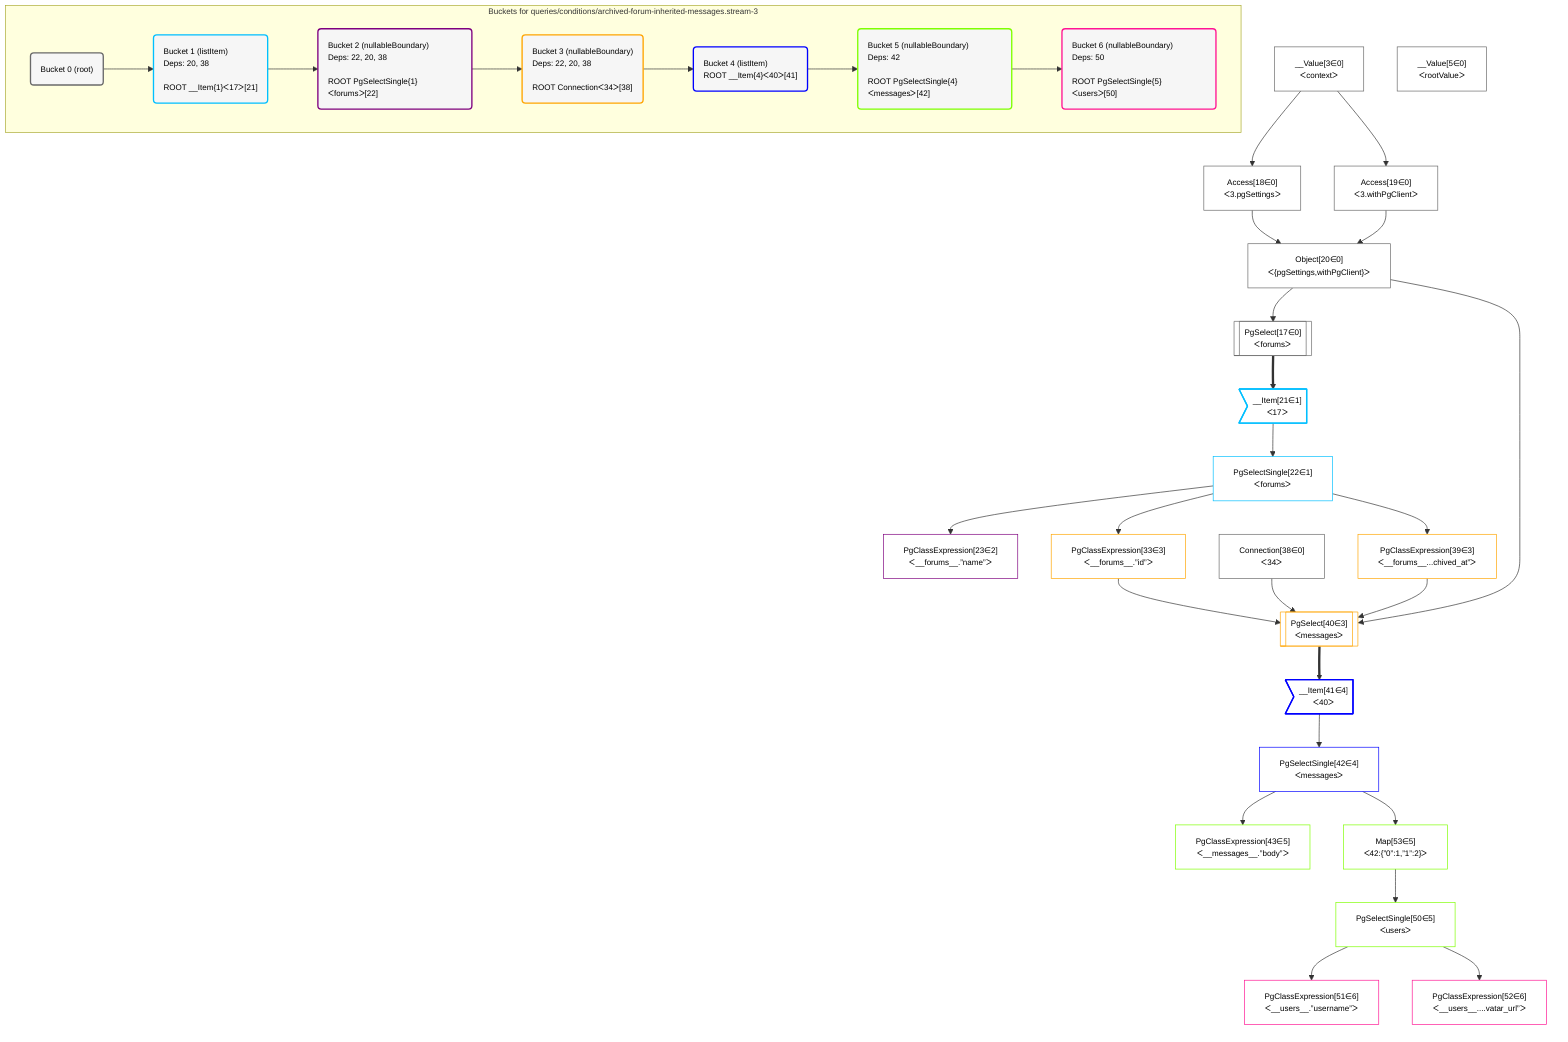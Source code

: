 %%{init: {'themeVariables': { 'fontSize': '12px'}}}%%
graph TD
    classDef path fill:#eee,stroke:#000,color:#000
    classDef plan fill:#fff,stroke-width:1px,color:#000
    classDef itemplan fill:#fff,stroke-width:2px,color:#000
    classDef sideeffectplan fill:#f00,stroke-width:2px,color:#000
    classDef bucket fill:#f6f6f6,color:#000,stroke-width:2px,text-align:left


    %% define steps
    __Value3["__Value[3∈0]<br />ᐸcontextᐳ"]:::plan
    __Value5["__Value[5∈0]<br />ᐸrootValueᐳ"]:::plan
    Access18["Access[18∈0]<br />ᐸ3.pgSettingsᐳ"]:::plan
    Access19["Access[19∈0]<br />ᐸ3.withPgClientᐳ"]:::plan
    Object20["Object[20∈0]<br />ᐸ{pgSettings,withPgClient}ᐳ"]:::plan
    PgSelect17[["PgSelect[17∈0]<br />ᐸforumsᐳ"]]:::plan
    __Item21>"__Item[21∈1]<br />ᐸ17ᐳ"]:::itemplan
    PgSelectSingle22["PgSelectSingle[22∈1]<br />ᐸforumsᐳ"]:::plan
    PgClassExpression23["PgClassExpression[23∈2]<br />ᐸ__forums__.”name”ᐳ"]:::plan
    PgClassExpression33["PgClassExpression[33∈3]<br />ᐸ__forums__.”id”ᐳ"]:::plan
    Connection38["Connection[38∈0]<br />ᐸ34ᐳ"]:::plan
    PgClassExpression39["PgClassExpression[39∈3]<br />ᐸ__forums__...chived_at”ᐳ"]:::plan
    PgSelect40[["PgSelect[40∈3]<br />ᐸmessagesᐳ"]]:::plan
    __Item41>"__Item[41∈4]<br />ᐸ40ᐳ"]:::itemplan
    PgSelectSingle42["PgSelectSingle[42∈4]<br />ᐸmessagesᐳ"]:::plan
    PgClassExpression43["PgClassExpression[43∈5]<br />ᐸ__messages__.”body”ᐳ"]:::plan
    Map53["Map[53∈5]<br />ᐸ42:{”0”:1,”1”:2}ᐳ"]:::plan
    PgSelectSingle50["PgSelectSingle[50∈5]<br />ᐸusersᐳ"]:::plan
    PgClassExpression51["PgClassExpression[51∈6]<br />ᐸ__users__.”username”ᐳ"]:::plan
    PgClassExpression52["PgClassExpression[52∈6]<br />ᐸ__users__....vatar_url”ᐳ"]:::plan

    %% plan dependencies
    __Value3 --> Access18
    __Value3 --> Access19
    Access18 & Access19 --> Object20
    Object20 --> PgSelect17
    PgSelect17 ==> __Item21
    __Item21 --> PgSelectSingle22
    PgSelectSingle22 --> PgClassExpression23
    PgSelectSingle22 --> PgClassExpression33
    PgSelectSingle22 --> PgClassExpression39
    Object20 & PgClassExpression33 & PgClassExpression39 & Connection38 --> PgSelect40
    PgSelect40 ==> __Item41
    __Item41 --> PgSelectSingle42
    PgSelectSingle42 --> PgClassExpression43
    PgSelectSingle42 --> Map53
    Map53 --> PgSelectSingle50
    PgSelectSingle50 --> PgClassExpression51
    PgSelectSingle50 --> PgClassExpression52

    subgraph "Buckets for queries/conditions/archived-forum-inherited-messages.stream-3"
    Bucket0("Bucket 0 (root)"):::bucket
    classDef bucket0 stroke:#696969
    class Bucket0,__Value3,__Value5,PgSelect17,Access18,Access19,Object20,Connection38 bucket0
    Bucket1("Bucket 1 (listItem)<br />Deps: 20, 38<br /><br />ROOT __Item{1}ᐸ17ᐳ[21]"):::bucket
    classDef bucket1 stroke:#00bfff
    class Bucket1,__Item21,PgSelectSingle22 bucket1
    Bucket2("Bucket 2 (nullableBoundary)<br />Deps: 22, 20, 38<br /><br />ROOT PgSelectSingle{1}ᐸforumsᐳ[22]"):::bucket
    classDef bucket2 stroke:#7f007f
    class Bucket2,PgClassExpression23 bucket2
    Bucket3("Bucket 3 (nullableBoundary)<br />Deps: 22, 20, 38<br /><br />ROOT Connectionᐸ34ᐳ[38]"):::bucket
    classDef bucket3 stroke:#ffa500
    class Bucket3,PgClassExpression33,PgClassExpression39,PgSelect40 bucket3
    Bucket4("Bucket 4 (listItem)<br />ROOT __Item{4}ᐸ40ᐳ[41]"):::bucket
    classDef bucket4 stroke:#0000ff
    class Bucket4,__Item41,PgSelectSingle42 bucket4
    Bucket5("Bucket 5 (nullableBoundary)<br />Deps: 42<br /><br />ROOT PgSelectSingle{4}ᐸmessagesᐳ[42]"):::bucket
    classDef bucket5 stroke:#7fff00
    class Bucket5,PgClassExpression43,PgSelectSingle50,Map53 bucket5
    Bucket6("Bucket 6 (nullableBoundary)<br />Deps: 50<br /><br />ROOT PgSelectSingle{5}ᐸusersᐳ[50]"):::bucket
    classDef bucket6 stroke:#ff1493
    class Bucket6,PgClassExpression51,PgClassExpression52 bucket6
    Bucket0 --> Bucket1
    Bucket1 --> Bucket2
    Bucket2 --> Bucket3
    Bucket3 --> Bucket4
    Bucket4 --> Bucket5
    Bucket5 --> Bucket6
    end